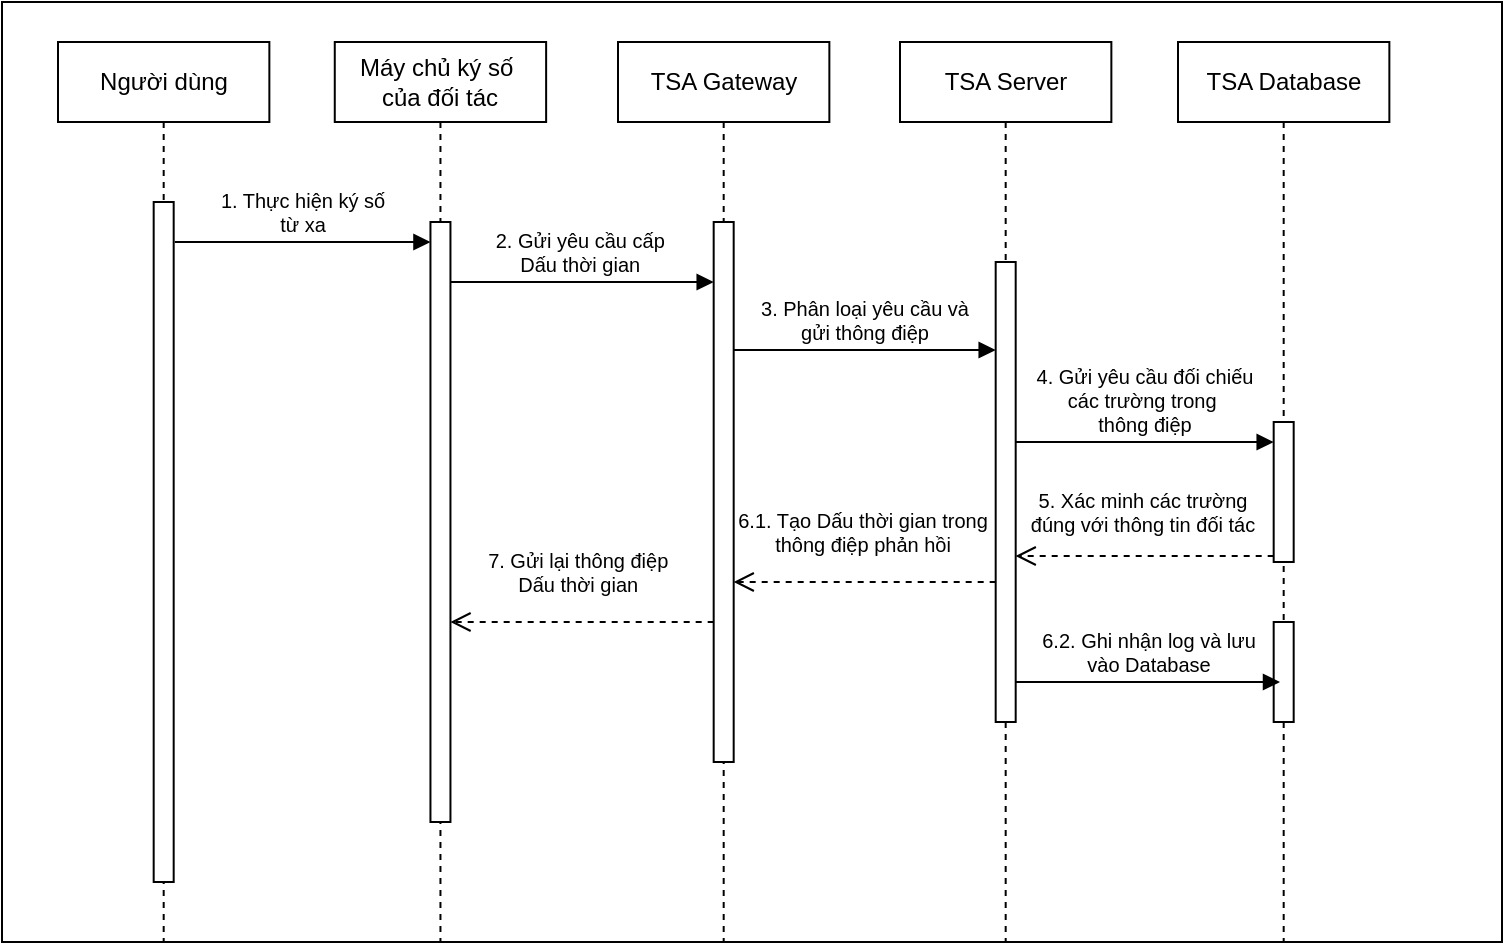 <mxfile version="22.1.21" type="github">
  <diagram name="Trang-1" id="gdpYNWA7q94ddn49XsBU">
    <mxGraphModel dx="1195" dy="622" grid="1" gridSize="10" guides="1" tooltips="1" connect="1" arrows="1" fold="1" page="1" pageScale="1" pageWidth="827" pageHeight="1169" math="0" shadow="0">
      <root>
        <mxCell id="0" />
        <mxCell id="1" parent="0" />
        <mxCell id="8W5IGuK-Wy41a_oa0xM9-50" value="" style="rounded=0;whiteSpace=wrap;html=1;" vertex="1" parent="1">
          <mxGeometry y="200" width="750" height="470" as="geometry" />
        </mxCell>
        <mxCell id="8W5IGuK-Wy41a_oa0xM9-2" value="Người dùng" style="shape=umlLifeline;perimeter=lifelinePerimeter;whiteSpace=wrap;html=1;container=1;dropTarget=0;collapsible=0;recursiveResize=0;outlineConnect=0;portConstraint=eastwest;newEdgeStyle={&quot;edgeStyle&quot;:&quot;elbowEdgeStyle&quot;,&quot;elbow&quot;:&quot;vertical&quot;,&quot;curved&quot;:0,&quot;rounded&quot;:0};" vertex="1" parent="1">
          <mxGeometry x="28" y="220" width="105.68" height="450" as="geometry" />
        </mxCell>
        <mxCell id="8W5IGuK-Wy41a_oa0xM9-3" value="" style="html=1;points=[[0,0,0,0,5],[0,1,0,0,-5],[1,0,0,0,5],[1,1,0,0,-5]];perimeter=orthogonalPerimeter;outlineConnect=0;targetShapes=umlLifeline;portConstraint=eastwest;newEdgeStyle={&quot;curved&quot;:0,&quot;rounded&quot;:0};" vertex="1" parent="8W5IGuK-Wy41a_oa0xM9-2">
          <mxGeometry x="47.84" y="80" width="10" height="340" as="geometry" />
        </mxCell>
        <mxCell id="8W5IGuK-Wy41a_oa0xM9-4" value="Máy chủ ký số&amp;nbsp;&lt;br&gt;của đối tác" style="shape=umlLifeline;perimeter=lifelinePerimeter;whiteSpace=wrap;html=1;container=1;dropTarget=0;collapsible=0;recursiveResize=0;outlineConnect=0;portConstraint=eastwest;newEdgeStyle={&quot;edgeStyle&quot;:&quot;elbowEdgeStyle&quot;,&quot;elbow&quot;:&quot;vertical&quot;,&quot;curved&quot;:0,&quot;rounded&quot;:0};" vertex="1" parent="1">
          <mxGeometry x="166.386" y="220" width="105.68" height="450" as="geometry" />
        </mxCell>
        <mxCell id="8W5IGuK-Wy41a_oa0xM9-5" value="" style="html=1;points=[[0,0,0,0,5],[0,1,0,0,-5],[1,0,0,0,5],[1,1,0,0,-5]];perimeter=orthogonalPerimeter;outlineConnect=0;targetShapes=umlLifeline;portConstraint=eastwest;newEdgeStyle={&quot;curved&quot;:0,&quot;rounded&quot;:0};" vertex="1" parent="8W5IGuK-Wy41a_oa0xM9-4">
          <mxGeometry x="47.84" y="90" width="10" height="300" as="geometry" />
        </mxCell>
        <mxCell id="8W5IGuK-Wy41a_oa0xM9-15" value="TSA Gateway" style="shape=umlLifeline;perimeter=lifelinePerimeter;whiteSpace=wrap;html=1;container=1;dropTarget=0;collapsible=0;recursiveResize=0;outlineConnect=0;portConstraint=eastwest;newEdgeStyle={&quot;edgeStyle&quot;:&quot;elbowEdgeStyle&quot;,&quot;elbow&quot;:&quot;vertical&quot;,&quot;curved&quot;:0,&quot;rounded&quot;:0};" vertex="1" parent="1">
          <mxGeometry x="308.002" y="220" width="105.68" height="450" as="geometry" />
        </mxCell>
        <mxCell id="8W5IGuK-Wy41a_oa0xM9-16" value="" style="html=1;points=[[0,0,0,0,5],[0,1,0,0,-5],[1,0,0,0,5],[1,1,0,0,-5]];perimeter=orthogonalPerimeter;outlineConnect=0;targetShapes=umlLifeline;portConstraint=eastwest;newEdgeStyle={&quot;curved&quot;:0,&quot;rounded&quot;:0};" vertex="1" parent="8W5IGuK-Wy41a_oa0xM9-15">
          <mxGeometry x="47.84" y="90" width="10" height="270" as="geometry" />
        </mxCell>
        <mxCell id="8W5IGuK-Wy41a_oa0xM9-19" value="TSA Server" style="shape=umlLifeline;perimeter=lifelinePerimeter;whiteSpace=wrap;html=1;container=1;dropTarget=0;collapsible=0;recursiveResize=0;outlineConnect=0;portConstraint=eastwest;newEdgeStyle={&quot;edgeStyle&quot;:&quot;elbowEdgeStyle&quot;,&quot;elbow&quot;:&quot;vertical&quot;,&quot;curved&quot;:0,&quot;rounded&quot;:0};" vertex="1" parent="1">
          <mxGeometry x="448.998" y="220" width="105.68" height="450" as="geometry" />
        </mxCell>
        <mxCell id="8W5IGuK-Wy41a_oa0xM9-20" value="" style="html=1;points=[[0,0,0,0,5],[0,1,0,0,-5],[1,0,0,0,5],[1,1,0,0,-5]];perimeter=orthogonalPerimeter;outlineConnect=0;targetShapes=umlLifeline;portConstraint=eastwest;newEdgeStyle={&quot;curved&quot;:0,&quot;rounded&quot;:0};" vertex="1" parent="8W5IGuK-Wy41a_oa0xM9-19">
          <mxGeometry x="47.84" y="110" width="10" height="230" as="geometry" />
        </mxCell>
        <mxCell id="8W5IGuK-Wy41a_oa0xM9-22" value="1. Thực hiện ký số &lt;br style=&quot;font-size: 10px;&quot;&gt;từ xa" style="html=1;verticalAlign=bottom;endArrow=block;curved=0;rounded=0;fontSize=10;" edge="1" parent="1" target="8W5IGuK-Wy41a_oa0xM9-5">
          <mxGeometry width="80" relative="1" as="geometry">
            <mxPoint x="86.39" y="320" as="sourcePoint" />
            <mxPoint x="210" y="320" as="targetPoint" />
          </mxGeometry>
        </mxCell>
        <mxCell id="8W5IGuK-Wy41a_oa0xM9-25" value="2. Gửi yêu cầu cấp&amp;nbsp;&lt;br style=&quot;font-size: 10px;&quot;&gt;Dấu thời gian&amp;nbsp;" style="html=1;verticalAlign=bottom;endArrow=block;curved=0;rounded=0;labelBackgroundColor=none;fontSize=10;" edge="1" parent="1">
          <mxGeometry width="80" relative="1" as="geometry">
            <mxPoint x="224.226" y="340" as="sourcePoint" />
            <mxPoint x="355.842" y="340" as="targetPoint" />
          </mxGeometry>
        </mxCell>
        <mxCell id="8W5IGuK-Wy41a_oa0xM9-39" value="TSA Database" style="shape=umlLifeline;perimeter=lifelinePerimeter;whiteSpace=wrap;html=1;container=1;dropTarget=0;collapsible=0;recursiveResize=0;outlineConnect=0;portConstraint=eastwest;newEdgeStyle={&quot;edgeStyle&quot;:&quot;elbowEdgeStyle&quot;,&quot;elbow&quot;:&quot;vertical&quot;,&quot;curved&quot;:0,&quot;rounded&quot;:0};" vertex="1" parent="1">
          <mxGeometry x="587.998" y="220" width="105.68" height="450" as="geometry" />
        </mxCell>
        <mxCell id="8W5IGuK-Wy41a_oa0xM9-40" value="" style="html=1;points=[[0,0,0,0,5],[0,1,0,0,-5],[1,0,0,0,5],[1,1,0,0,-5]];perimeter=orthogonalPerimeter;outlineConnect=0;targetShapes=umlLifeline;portConstraint=eastwest;newEdgeStyle={&quot;curved&quot;:0,&quot;rounded&quot;:0};" vertex="1" parent="8W5IGuK-Wy41a_oa0xM9-39">
          <mxGeometry x="47.84" y="190" width="10" height="70" as="geometry" />
        </mxCell>
        <mxCell id="8W5IGuK-Wy41a_oa0xM9-49" value="" style="html=1;points=[[0,0,0,0,5],[0,1,0,0,-5],[1,0,0,0,5],[1,1,0,0,-5]];perimeter=orthogonalPerimeter;outlineConnect=0;targetShapes=umlLifeline;portConstraint=eastwest;newEdgeStyle={&quot;curved&quot;:0,&quot;rounded&quot;:0};" vertex="1" parent="8W5IGuK-Wy41a_oa0xM9-39">
          <mxGeometry x="47.84" y="290" width="10" height="50" as="geometry" />
        </mxCell>
        <mxCell id="8W5IGuK-Wy41a_oa0xM9-42" value="3. Phân loại yêu cầu và&lt;br style=&quot;font-size: 10px;&quot;&gt;gửi thông điệp" style="html=1;verticalAlign=bottom;endArrow=block;curved=0;rounded=0;labelBackgroundColor=none;fontSize=10;" edge="1" parent="1">
          <mxGeometry width="80" relative="1" as="geometry">
            <mxPoint x="365.842" y="374.0" as="sourcePoint" />
            <mxPoint x="496.838" y="374.0" as="targetPoint" />
          </mxGeometry>
        </mxCell>
        <mxCell id="8W5IGuK-Wy41a_oa0xM9-43" value="4. Gửi yêu cầu đối chiếu&lt;br style=&quot;font-size: 10px;&quot;&gt;các trường trong&amp;nbsp;&lt;br style=&quot;font-size: 10px;&quot;&gt;thông điệp" style="html=1;verticalAlign=bottom;endArrow=block;curved=0;rounded=0;labelBackgroundColor=none;fontSize=10;" edge="1" parent="1">
          <mxGeometry width="80" relative="1" as="geometry">
            <mxPoint x="506.838" y="420" as="sourcePoint" />
            <mxPoint x="635.838" y="420" as="targetPoint" />
          </mxGeometry>
        </mxCell>
        <mxCell id="8W5IGuK-Wy41a_oa0xM9-44" value="5. Xác minh các trường&lt;br style=&quot;font-size: 10px;&quot;&gt;đúng với thông tin đối tác" style="html=1;verticalAlign=bottom;endArrow=open;dashed=1;endSize=8;curved=0;rounded=0;fontSize=10;" edge="1" parent="1">
          <mxGeometry x="0.021" y="-7" relative="1" as="geometry">
            <mxPoint x="635.838" y="477" as="sourcePoint" />
            <mxPoint x="506.838" y="477" as="targetPoint" />
            <mxPoint as="offset" />
          </mxGeometry>
        </mxCell>
        <mxCell id="8W5IGuK-Wy41a_oa0xM9-46" value="6.1. Tạo Dấu thời gian trong&lt;br style=&quot;font-size: 10px;&quot;&gt;thông điệp phản hồi" style="html=1;verticalAlign=bottom;endArrow=open;dashed=1;endSize=8;curved=0;rounded=0;labelBackgroundColor=none;fontSize=10;" edge="1" parent="1" source="8W5IGuK-Wy41a_oa0xM9-20" target="8W5IGuK-Wy41a_oa0xM9-16">
          <mxGeometry x="0.021" y="-10" relative="1" as="geometry">
            <mxPoint x="498.998" y="487" as="sourcePoint" />
            <mxPoint x="369.998" y="487" as="targetPoint" />
            <Array as="points">
              <mxPoint x="400" y="490" />
            </Array>
            <mxPoint as="offset" />
          </mxGeometry>
        </mxCell>
        <mxCell id="8W5IGuK-Wy41a_oa0xM9-47" value="7. Gửi lại thông điệp&amp;nbsp;&lt;br style=&quot;font-size: 10px;&quot;&gt;Dấu thời gian&amp;nbsp;" style="html=1;verticalAlign=bottom;endArrow=open;dashed=1;endSize=8;curved=0;rounded=0;labelBackgroundColor=none;fontSize=10;" edge="1" parent="1" source="8W5IGuK-Wy41a_oa0xM9-16" target="8W5IGuK-Wy41a_oa0xM9-5">
          <mxGeometry x="0.021" y="-10" relative="1" as="geometry">
            <mxPoint x="351" y="510" as="sourcePoint" />
            <mxPoint x="220" y="510" as="targetPoint" />
            <Array as="points">
              <mxPoint x="254" y="510" />
            </Array>
            <mxPoint as="offset" />
          </mxGeometry>
        </mxCell>
        <mxCell id="8W5IGuK-Wy41a_oa0xM9-48" value="6.2. Ghi nhận log và lưu &lt;br&gt;vào Database" style="html=1;verticalAlign=bottom;endArrow=block;curved=0;rounded=0;labelBackgroundColor=none;fontSize=10;" edge="1" parent="1">
          <mxGeometry width="80" relative="1" as="geometry">
            <mxPoint x="506.838" y="540" as="sourcePoint" />
            <mxPoint x="638.998" y="540" as="targetPoint" />
          </mxGeometry>
        </mxCell>
      </root>
    </mxGraphModel>
  </diagram>
</mxfile>
